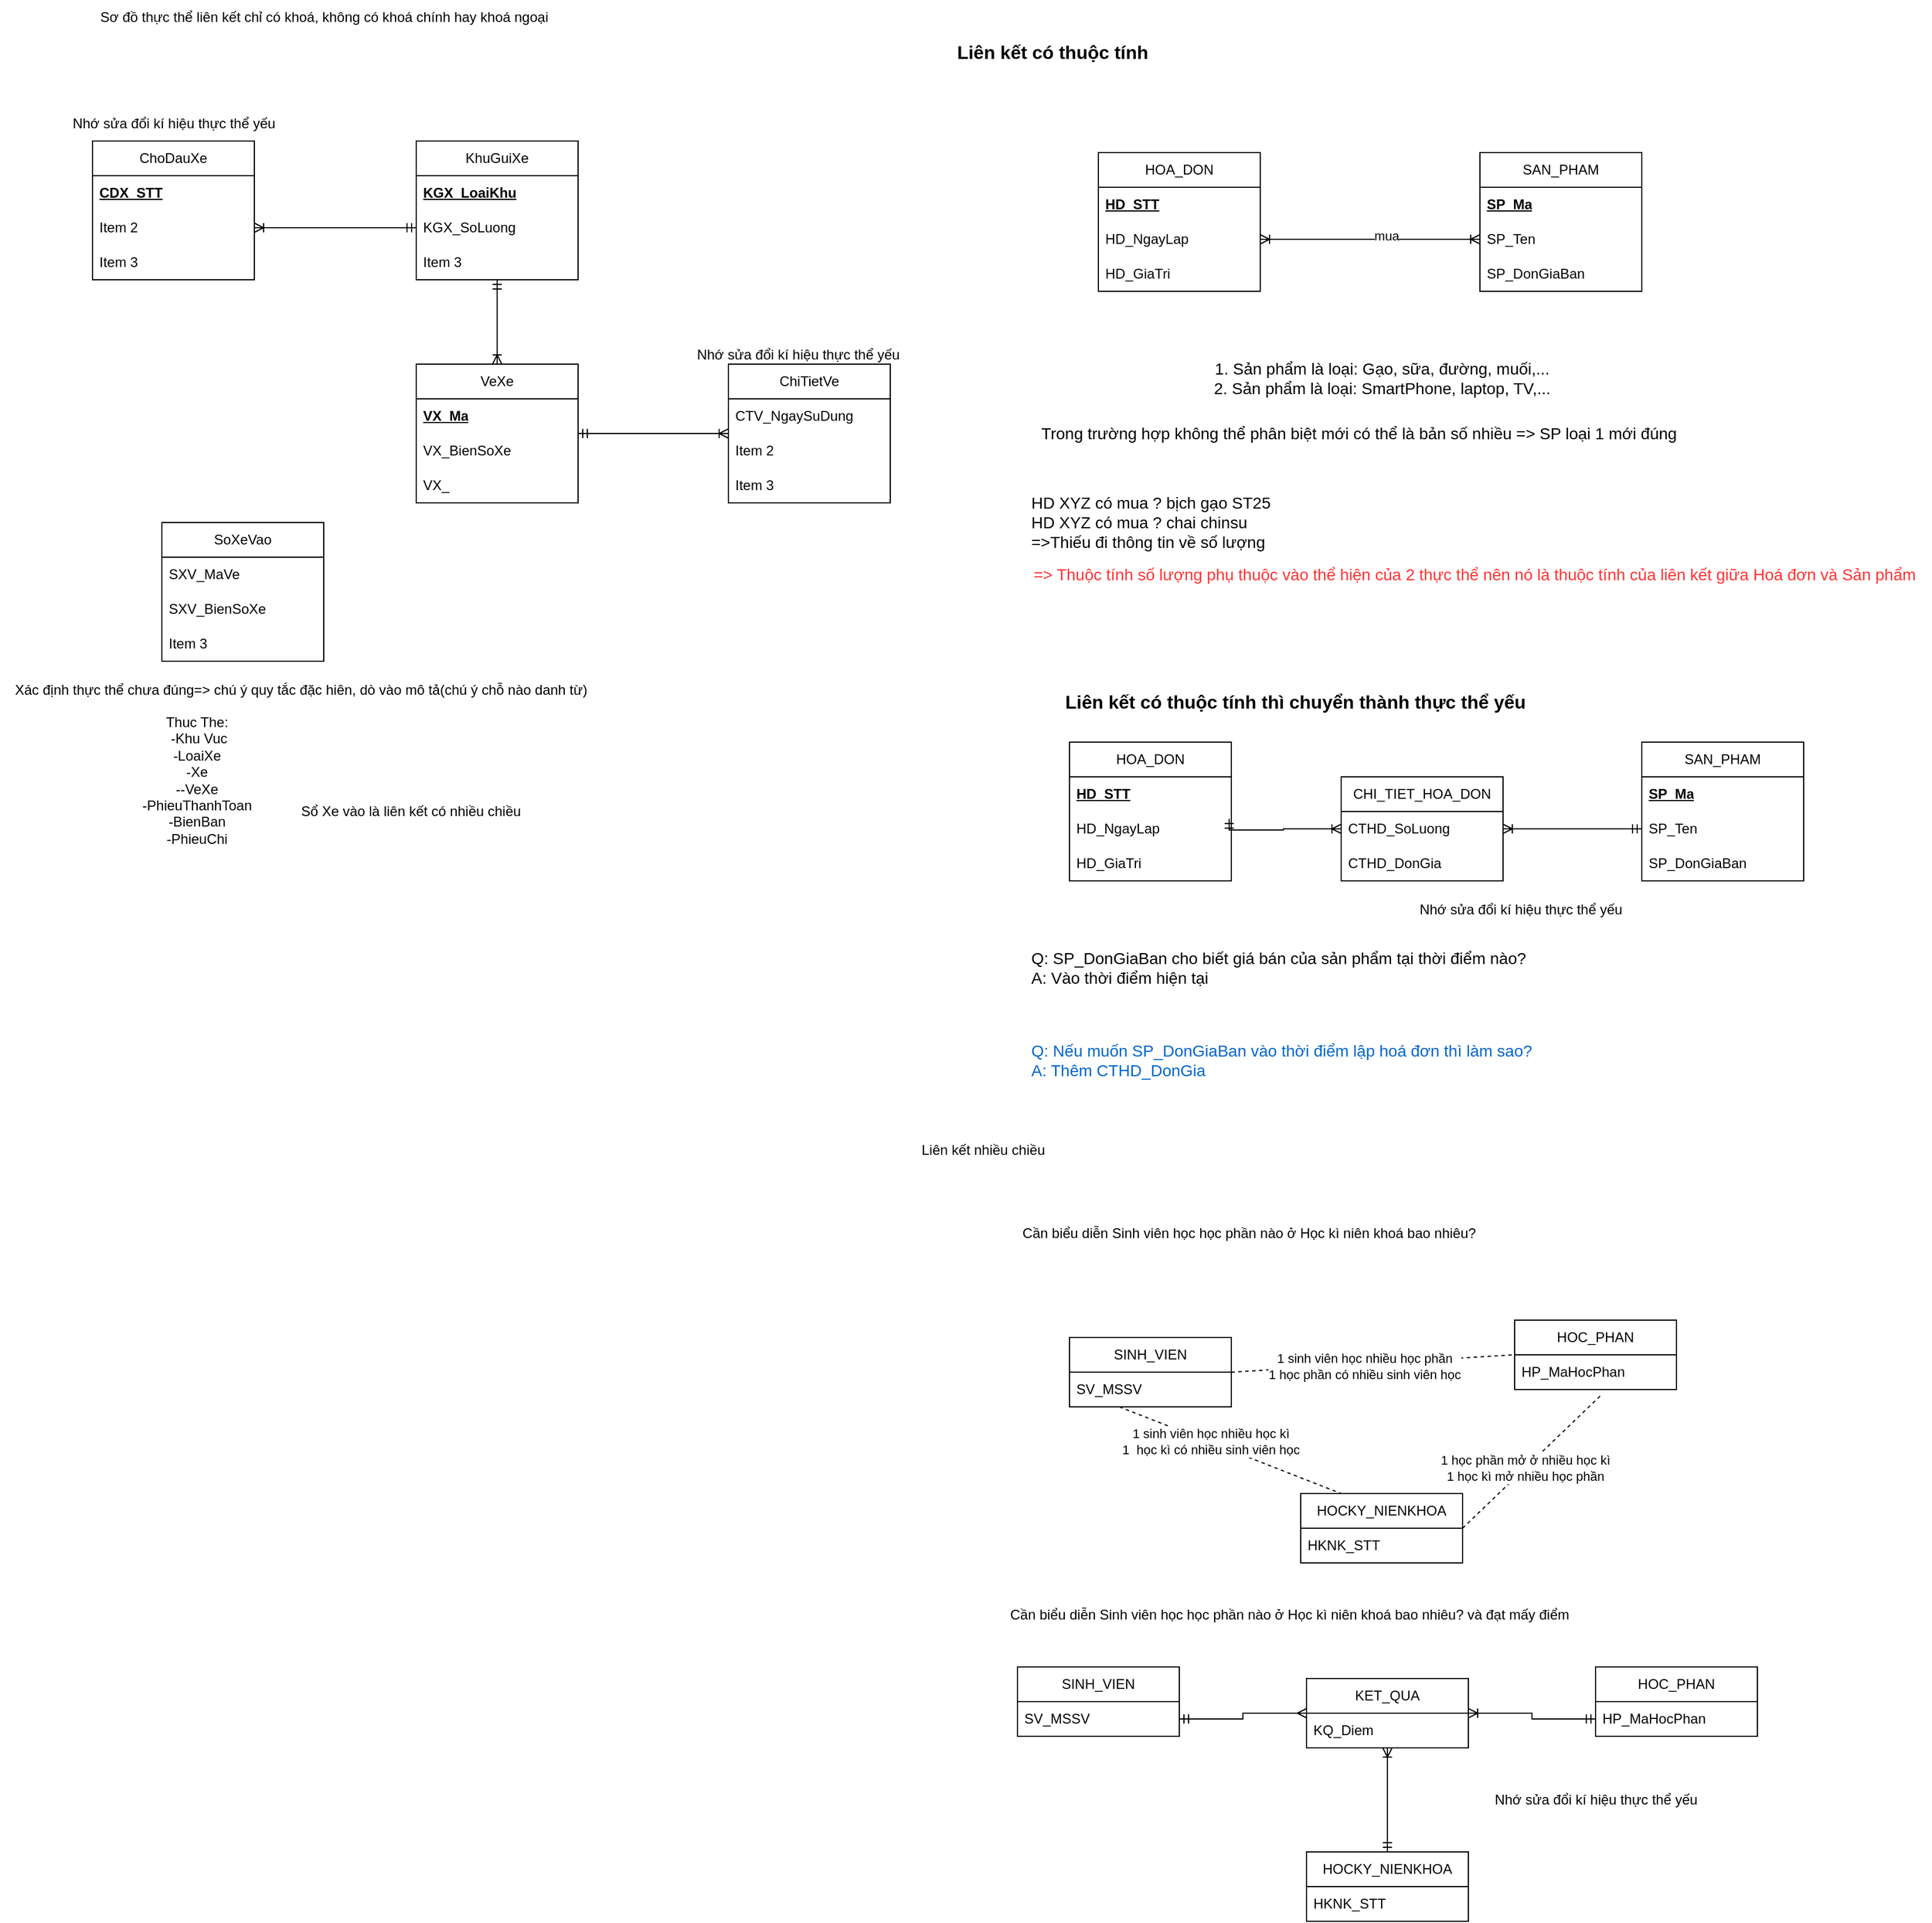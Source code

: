 <mxfile version="24.7.16">
  <diagram id="R2lEEEUBdFMjLlhIrx00" name="Page-1">
    <mxGraphModel dx="2153" dy="706" grid="1" gridSize="10" guides="1" tooltips="1" connect="1" arrows="1" fold="1" page="1" pageScale="1" pageWidth="850" pageHeight="1100" math="0" shadow="0" extFonts="Permanent Marker^https://fonts.googleapis.com/css?family=Permanent+Marker">
      <root>
        <mxCell id="0" />
        <mxCell id="1" parent="0" />
        <mxCell id="qtCN9W1aLvhED1hf9tJf-10" value="&lt;font style=&quot;font-size: 16px;&quot;&gt;&lt;b&gt;Liên kết có thuộc tính&lt;/b&gt;&lt;/font&gt;" style="text;html=1;align=center;verticalAlign=middle;resizable=0;points=[];autosize=1;strokeColor=none;fillColor=none;" parent="1" vertex="1">
          <mxGeometry x="25" y="48" width="190" height="30" as="geometry" />
        </mxCell>
        <mxCell id="qtCN9W1aLvhED1hf9tJf-11" value="HOA_DON" style="swimlane;fontStyle=0;childLayout=stackLayout;horizontal=1;startSize=30;horizontalStack=0;resizeParent=1;resizeParentMax=0;resizeLast=0;collapsible=1;marginBottom=0;whiteSpace=wrap;html=1;" parent="1" vertex="1">
          <mxGeometry x="160" y="150" width="140" height="120" as="geometry" />
        </mxCell>
        <mxCell id="qtCN9W1aLvhED1hf9tJf-12" value="&lt;b&gt;&lt;u&gt;HD_STT&lt;/u&gt;&lt;/b&gt;" style="text;strokeColor=none;fillColor=none;align=left;verticalAlign=middle;spacingLeft=4;spacingRight=4;overflow=hidden;points=[[0,0.5],[1,0.5]];portConstraint=eastwest;rotatable=0;whiteSpace=wrap;html=1;" parent="qtCN9W1aLvhED1hf9tJf-11" vertex="1">
          <mxGeometry y="30" width="140" height="30" as="geometry" />
        </mxCell>
        <mxCell id="qtCN9W1aLvhED1hf9tJf-13" value="HD_NgayLap" style="text;strokeColor=none;fillColor=none;align=left;verticalAlign=middle;spacingLeft=4;spacingRight=4;overflow=hidden;points=[[0,0.5],[1,0.5]];portConstraint=eastwest;rotatable=0;whiteSpace=wrap;html=1;" parent="qtCN9W1aLvhED1hf9tJf-11" vertex="1">
          <mxGeometry y="60" width="140" height="30" as="geometry" />
        </mxCell>
        <mxCell id="qtCN9W1aLvhED1hf9tJf-14" value="HD_GiaTri" style="text;strokeColor=none;fillColor=none;align=left;verticalAlign=middle;spacingLeft=4;spacingRight=4;overflow=hidden;points=[[0,0.5],[1,0.5]];portConstraint=eastwest;rotatable=0;whiteSpace=wrap;html=1;" parent="qtCN9W1aLvhED1hf9tJf-11" vertex="1">
          <mxGeometry y="90" width="140" height="30" as="geometry" />
        </mxCell>
        <mxCell id="qtCN9W1aLvhED1hf9tJf-15" value="SAN_PHAM" style="swimlane;fontStyle=0;childLayout=stackLayout;horizontal=1;startSize=30;horizontalStack=0;resizeParent=1;resizeParentMax=0;resizeLast=0;collapsible=1;marginBottom=0;whiteSpace=wrap;html=1;" parent="1" vertex="1">
          <mxGeometry x="490" y="150" width="140" height="120" as="geometry" />
        </mxCell>
        <mxCell id="qtCN9W1aLvhED1hf9tJf-16" value="&lt;b&gt;&lt;u&gt;SP_Ma&lt;/u&gt;&lt;/b&gt;" style="text;strokeColor=none;fillColor=none;align=left;verticalAlign=middle;spacingLeft=4;spacingRight=4;overflow=hidden;points=[[0,0.5],[1,0.5]];portConstraint=eastwest;rotatable=0;whiteSpace=wrap;html=1;" parent="qtCN9W1aLvhED1hf9tJf-15" vertex="1">
          <mxGeometry y="30" width="140" height="30" as="geometry" />
        </mxCell>
        <mxCell id="qtCN9W1aLvhED1hf9tJf-17" value="SP_Ten" style="text;strokeColor=none;fillColor=none;align=left;verticalAlign=middle;spacingLeft=4;spacingRight=4;overflow=hidden;points=[[0,0.5],[1,0.5]];portConstraint=eastwest;rotatable=0;whiteSpace=wrap;html=1;" parent="qtCN9W1aLvhED1hf9tJf-15" vertex="1">
          <mxGeometry y="60" width="140" height="30" as="geometry" />
        </mxCell>
        <mxCell id="qtCN9W1aLvhED1hf9tJf-18" value="SP_DonGiaBan" style="text;strokeColor=none;fillColor=none;align=left;verticalAlign=middle;spacingLeft=4;spacingRight=4;overflow=hidden;points=[[0,0.5],[1,0.5]];portConstraint=eastwest;rotatable=0;whiteSpace=wrap;html=1;" parent="qtCN9W1aLvhED1hf9tJf-15" vertex="1">
          <mxGeometry y="90" width="140" height="30" as="geometry" />
        </mxCell>
        <mxCell id="qtCN9W1aLvhED1hf9tJf-20" style="edgeStyle=orthogonalEdgeStyle;rounded=0;orthogonalLoop=1;jettySize=auto;html=1;entryX=0;entryY=0.5;entryDx=0;entryDy=0;startArrow=ERoneToMany;startFill=0;endArrow=ERoneToMany;endFill=0;" parent="1" source="qtCN9W1aLvhED1hf9tJf-13" target="qtCN9W1aLvhED1hf9tJf-17" edge="1">
          <mxGeometry relative="1" as="geometry" />
        </mxCell>
        <mxCell id="qtCN9W1aLvhED1hf9tJf-25" value="mua" style="edgeLabel;html=1;align=center;verticalAlign=middle;resizable=0;points=[];" parent="qtCN9W1aLvhED1hf9tJf-20" vertex="1" connectable="0">
          <mxGeometry x="0.141" y="3" relative="1" as="geometry">
            <mxPoint as="offset" />
          </mxGeometry>
        </mxCell>
        <mxCell id="qtCN9W1aLvhED1hf9tJf-21" value="&lt;font style=&quot;font-size: 14px;&quot;&gt;1. Sản phẩm là loại: Gạo, sữa, đường, muối,...&lt;/font&gt;&lt;div style=&quot;font-size: 14px;&quot;&gt;&lt;font style=&quot;font-size: 14px;&quot;&gt;2. Sản phẩm là loại: SmartPhone, laptop, TV,...&lt;/font&gt;&lt;/div&gt;" style="text;html=1;align=center;verticalAlign=middle;resizable=0;points=[];autosize=1;strokeColor=none;fillColor=none;" parent="1" vertex="1">
          <mxGeometry x="250" y="320" width="310" height="50" as="geometry" />
        </mxCell>
        <mxCell id="qtCN9W1aLvhED1hf9tJf-22" value="&lt;font style=&quot;font-size: 14px;&quot;&gt;Trong trường hợp không thể phân biệt mới có thể là bản số nhiều =&amp;gt; SP loại 1 mới đúng&lt;/font&gt;" style="text;html=1;align=center;verticalAlign=middle;resizable=0;points=[];autosize=1;strokeColor=none;fillColor=none;" parent="1" vertex="1">
          <mxGeometry x="100" y="378" width="570" height="30" as="geometry" />
        </mxCell>
        <mxCell id="qtCN9W1aLvhED1hf9tJf-23" value="&lt;div style=&quot;text-align: justify;&quot;&gt;&lt;span style=&quot;font-size: 14px; background-color: initial;&quot;&gt;HD XYZ có mua ? bịch gạo ST25&lt;/span&gt;&lt;/div&gt;&lt;div style=&quot;font-size: 14px;&quot;&gt;&lt;div style=&quot;text-align: justify;&quot;&gt;&lt;span style=&quot;background-color: initial;&quot;&gt;HD XYZ có mua ? chai chinsu&lt;/span&gt;&lt;/div&gt;&lt;div style=&quot;text-align: justify;&quot;&gt;&lt;font style=&quot;font-size: 14px;&quot;&gt;=&amp;gt;Thiếu đi thông tin về số lượng&lt;/font&gt;&lt;/div&gt;&lt;/div&gt;" style="text;html=1;align=center;verticalAlign=middle;resizable=0;points=[];autosize=1;strokeColor=none;fillColor=none;" parent="1" vertex="1">
          <mxGeometry x="90" y="440" width="230" height="60" as="geometry" />
        </mxCell>
        <mxCell id="qtCN9W1aLvhED1hf9tJf-24" value="&lt;div style=&quot;text-align: justify;&quot;&gt;&lt;span style=&quot;background-color: initial;&quot;&gt;&lt;font color=&quot;#ff3333&quot; style=&quot;font-size: 14px;&quot;&gt;=&amp;gt; Thuộc tính số lượng phụ thuộc vào thể hiện của 2 thực thể nên nó là thuộc tính của liên kết giữa Hoá đơn và Sản phẩm&lt;/font&gt;&lt;/span&gt;&lt;/div&gt;" style="text;html=1;align=center;verticalAlign=middle;resizable=0;points=[];autosize=1;strokeColor=none;fillColor=none;" parent="1" vertex="1">
          <mxGeometry x="90" y="500" width="790" height="30" as="geometry" />
        </mxCell>
        <mxCell id="qtCN9W1aLvhED1hf9tJf-26" value="&lt;font size=&quot;1&quot; style=&quot;&quot;&gt;&lt;b style=&quot;font-size: 16px;&quot;&gt;Liên kết có thuộc tính thì chuyển thành thực thể yếu&lt;/b&gt;&lt;/font&gt;" style="text;html=1;align=center;verticalAlign=middle;resizable=0;points=[];autosize=1;strokeColor=none;fillColor=none;" parent="1" vertex="1">
          <mxGeometry x="120" y="610" width="420" height="30" as="geometry" />
        </mxCell>
        <mxCell id="qtCN9W1aLvhED1hf9tJf-28" value="CHI_TIET_HOA_DON" style="swimlane;fontStyle=0;childLayout=stackLayout;horizontal=1;startSize=30;horizontalStack=0;resizeParent=1;resizeParentMax=0;resizeLast=0;collapsible=1;marginBottom=0;whiteSpace=wrap;html=1;align=center;" parent="1" vertex="1">
          <mxGeometry x="370" y="690" width="140" height="90" as="geometry" />
        </mxCell>
        <mxCell id="qtCN9W1aLvhED1hf9tJf-29" value="CTHD_SoLuong" style="text;strokeColor=none;fillColor=none;align=left;verticalAlign=middle;spacingLeft=4;spacingRight=4;overflow=hidden;points=[[0,0.5],[1,0.5]];portConstraint=eastwest;rotatable=0;whiteSpace=wrap;html=1;" parent="qtCN9W1aLvhED1hf9tJf-28" vertex="1">
          <mxGeometry y="30" width="140" height="30" as="geometry" />
        </mxCell>
        <mxCell id="qtCN9W1aLvhED1hf9tJf-47" value="CTHD_DonGia" style="text;strokeColor=none;fillColor=none;align=left;verticalAlign=middle;spacingLeft=4;spacingRight=4;overflow=hidden;points=[[0,0.5],[1,0.5]];portConstraint=eastwest;rotatable=0;whiteSpace=wrap;html=1;" parent="qtCN9W1aLvhED1hf9tJf-28" vertex="1">
          <mxGeometry y="60" width="140" height="30" as="geometry" />
        </mxCell>
        <mxCell id="qtCN9W1aLvhED1hf9tJf-32" value="HOA_DON" style="swimlane;fontStyle=0;childLayout=stackLayout;horizontal=1;startSize=30;horizontalStack=0;resizeParent=1;resizeParentMax=0;resizeLast=0;collapsible=1;marginBottom=0;whiteSpace=wrap;html=1;" parent="1" vertex="1">
          <mxGeometry x="135" y="660" width="140" height="120" as="geometry" />
        </mxCell>
        <mxCell id="qtCN9W1aLvhED1hf9tJf-33" value="&lt;b&gt;&lt;u&gt;HD_STT&lt;/u&gt;&lt;/b&gt;" style="text;strokeColor=none;fillColor=none;align=left;verticalAlign=middle;spacingLeft=4;spacingRight=4;overflow=hidden;points=[[0,0.5],[1,0.5]];portConstraint=eastwest;rotatable=0;whiteSpace=wrap;html=1;" parent="qtCN9W1aLvhED1hf9tJf-32" vertex="1">
          <mxGeometry y="30" width="140" height="30" as="geometry" />
        </mxCell>
        <mxCell id="qtCN9W1aLvhED1hf9tJf-34" value="HD_NgayLap" style="text;strokeColor=none;fillColor=none;align=left;verticalAlign=middle;spacingLeft=4;spacingRight=4;overflow=hidden;points=[[0,0.5],[1,0.5]];portConstraint=eastwest;rotatable=0;whiteSpace=wrap;html=1;" parent="qtCN9W1aLvhED1hf9tJf-32" vertex="1">
          <mxGeometry y="60" width="140" height="30" as="geometry" />
        </mxCell>
        <mxCell id="qtCN9W1aLvhED1hf9tJf-35" value="HD_GiaTri" style="text;strokeColor=none;fillColor=none;align=left;verticalAlign=middle;spacingLeft=4;spacingRight=4;overflow=hidden;points=[[0,0.5],[1,0.5]];portConstraint=eastwest;rotatable=0;whiteSpace=wrap;html=1;" parent="qtCN9W1aLvhED1hf9tJf-32" vertex="1">
          <mxGeometry y="90" width="140" height="30" as="geometry" />
        </mxCell>
        <mxCell id="qtCN9W1aLvhED1hf9tJf-36" value="SAN_PHAM" style="swimlane;fontStyle=0;childLayout=stackLayout;horizontal=1;startSize=30;horizontalStack=0;resizeParent=1;resizeParentMax=0;resizeLast=0;collapsible=1;marginBottom=0;whiteSpace=wrap;html=1;" parent="1" vertex="1">
          <mxGeometry x="630" y="660" width="140" height="120" as="geometry" />
        </mxCell>
        <mxCell id="qtCN9W1aLvhED1hf9tJf-37" value="&lt;b&gt;&lt;u&gt;SP_Ma&lt;/u&gt;&lt;/b&gt;" style="text;strokeColor=none;fillColor=none;align=left;verticalAlign=middle;spacingLeft=4;spacingRight=4;overflow=hidden;points=[[0,0.5],[1,0.5]];portConstraint=eastwest;rotatable=0;whiteSpace=wrap;html=1;" parent="qtCN9W1aLvhED1hf9tJf-36" vertex="1">
          <mxGeometry y="30" width="140" height="30" as="geometry" />
        </mxCell>
        <mxCell id="qtCN9W1aLvhED1hf9tJf-38" value="SP_Ten" style="text;strokeColor=none;fillColor=none;align=left;verticalAlign=middle;spacingLeft=4;spacingRight=4;overflow=hidden;points=[[0,0.5],[1,0.5]];portConstraint=eastwest;rotatable=0;whiteSpace=wrap;html=1;" parent="qtCN9W1aLvhED1hf9tJf-36" vertex="1">
          <mxGeometry y="60" width="140" height="30" as="geometry" />
        </mxCell>
        <mxCell id="qtCN9W1aLvhED1hf9tJf-39" value="SP_DonGiaBan" style="text;strokeColor=none;fillColor=none;align=left;verticalAlign=middle;spacingLeft=4;spacingRight=4;overflow=hidden;points=[[0,0.5],[1,0.5]];portConstraint=eastwest;rotatable=0;whiteSpace=wrap;html=1;" parent="qtCN9W1aLvhED1hf9tJf-36" vertex="1">
          <mxGeometry y="90" width="140" height="30" as="geometry" />
        </mxCell>
        <mxCell id="qtCN9W1aLvhED1hf9tJf-40" style="edgeStyle=orthogonalEdgeStyle;rounded=0;orthogonalLoop=1;jettySize=auto;html=1;endArrow=ERmandOne;endFill=0;startArrow=ERoneToMany;startFill=0;" parent="1" source="qtCN9W1aLvhED1hf9tJf-29" target="qtCN9W1aLvhED1hf9tJf-38" edge="1">
          <mxGeometry relative="1" as="geometry" />
        </mxCell>
        <mxCell id="qtCN9W1aLvhED1hf9tJf-41" style="edgeStyle=orthogonalEdgeStyle;rounded=0;orthogonalLoop=1;jettySize=auto;html=1;entryX=0.987;entryY=0.213;entryDx=0;entryDy=0;entryPerimeter=0;startArrow=ERoneToMany;startFill=0;endArrow=ERmandOne;endFill=0;" parent="1" source="qtCN9W1aLvhED1hf9tJf-29" target="qtCN9W1aLvhED1hf9tJf-34" edge="1">
          <mxGeometry relative="1" as="geometry">
            <Array as="points">
              <mxPoint x="320" y="735" />
              <mxPoint x="320" y="736" />
            </Array>
          </mxGeometry>
        </mxCell>
        <mxCell id="qtCN9W1aLvhED1hf9tJf-42" value="Nhớ sửa đổi kí hiệu thực thể yếu" style="text;html=1;align=center;verticalAlign=middle;resizable=0;points=[];autosize=1;strokeColor=none;fillColor=none;" parent="1" vertex="1">
          <mxGeometry x="425" y="790" width="200" height="30" as="geometry" />
        </mxCell>
        <mxCell id="qtCN9W1aLvhED1hf9tJf-43" value="Q: SP_DonGiaBan cho biết giá bán của sản phẩm tại thời điểm nào?&lt;br style=&quot;font-size: 14px;&quot;&gt;A: Vào thời điểm hiện tại" style="text;html=1;align=left;verticalAlign=middle;resizable=0;points=[];autosize=1;strokeColor=none;fillColor=none;fontColor=#000000;fontSize=14;" parent="1" vertex="1">
          <mxGeometry x="100" y="830" width="450" height="50" as="geometry" />
        </mxCell>
        <mxCell id="qtCN9W1aLvhED1hf9tJf-45" value="Q: Nếu muốn SP_DonGiaBan vào thời điểm lập hoá đơn thì làm sao?&lt;br&gt;A: Thêm CTHD_DonGia" style="text;html=1;align=left;verticalAlign=middle;resizable=0;points=[];autosize=1;strokeColor=none;fillColor=none;fontColor=#0066CC;fontSize=14;" parent="1" vertex="1">
          <mxGeometry x="100" y="910" width="460" height="50" as="geometry" />
        </mxCell>
        <mxCell id="qtCN9W1aLvhED1hf9tJf-50" value="Liên kết nhiều chiều" style="text;html=1;align=center;verticalAlign=middle;resizable=0;points=[];autosize=1;strokeColor=none;fillColor=none;" parent="1" vertex="1">
          <mxGeometry x="-5" y="998" width="130" height="30" as="geometry" />
        </mxCell>
        <mxCell id="qtCN9W1aLvhED1hf9tJf-51" value="SINH_VIEN" style="swimlane;fontStyle=0;childLayout=stackLayout;horizontal=1;startSize=30;horizontalStack=0;resizeParent=1;resizeParentMax=0;resizeLast=0;collapsible=1;marginBottom=0;whiteSpace=wrap;html=1;" parent="1" vertex="1">
          <mxGeometry x="135" y="1175" width="140" height="60" as="geometry" />
        </mxCell>
        <mxCell id="qtCN9W1aLvhED1hf9tJf-52" value="SV_MSSV" style="text;strokeColor=none;fillColor=none;align=left;verticalAlign=middle;spacingLeft=4;spacingRight=4;overflow=hidden;points=[[0,0.5],[1,0.5]];portConstraint=eastwest;rotatable=0;whiteSpace=wrap;html=1;" parent="qtCN9W1aLvhED1hf9tJf-51" vertex="1">
          <mxGeometry y="30" width="140" height="30" as="geometry" />
        </mxCell>
        <mxCell id="qtCN9W1aLvhED1hf9tJf-55" value="HOC_PHAN" style="swimlane;fontStyle=0;childLayout=stackLayout;horizontal=1;startSize=30;horizontalStack=0;resizeParent=1;resizeParentMax=0;resizeLast=0;collapsible=1;marginBottom=0;whiteSpace=wrap;html=1;" parent="1" vertex="1">
          <mxGeometry x="520" y="1160" width="140" height="60" as="geometry" />
        </mxCell>
        <mxCell id="qtCN9W1aLvhED1hf9tJf-56" value="HP_MaHocPhan" style="text;strokeColor=none;fillColor=none;align=left;verticalAlign=middle;spacingLeft=4;spacingRight=4;overflow=hidden;points=[[0,0.5],[1,0.5]];portConstraint=eastwest;rotatable=0;whiteSpace=wrap;html=1;" parent="qtCN9W1aLvhED1hf9tJf-55" vertex="1">
          <mxGeometry y="30" width="140" height="30" as="geometry" />
        </mxCell>
        <mxCell id="qtCN9W1aLvhED1hf9tJf-59" value="HOCKY_NIENKHOA" style="swimlane;fontStyle=0;childLayout=stackLayout;horizontal=1;startSize=30;horizontalStack=0;resizeParent=1;resizeParentMax=0;resizeLast=0;collapsible=1;marginBottom=0;whiteSpace=wrap;html=1;" parent="1" vertex="1">
          <mxGeometry x="335" y="1310" width="140" height="60" as="geometry" />
        </mxCell>
        <mxCell id="qtCN9W1aLvhED1hf9tJf-60" value="HKNK_STT" style="text;strokeColor=none;fillColor=none;align=left;verticalAlign=middle;spacingLeft=4;spacingRight=4;overflow=hidden;points=[[0,0.5],[1,0.5]];portConstraint=eastwest;rotatable=0;whiteSpace=wrap;html=1;" parent="qtCN9W1aLvhED1hf9tJf-59" vertex="1">
          <mxGeometry y="30" width="140" height="30" as="geometry" />
        </mxCell>
        <mxCell id="qtCN9W1aLvhED1hf9tJf-63" value="Cần biểu diễn Sinh viên học học phần nào ở Học kì niên khoá bao nhiêu?" style="text;html=1;align=center;verticalAlign=middle;resizable=0;points=[];autosize=1;strokeColor=none;fillColor=none;" parent="1" vertex="1">
          <mxGeometry x="80" y="1070" width="420" height="30" as="geometry" />
        </mxCell>
        <mxCell id="qtCN9W1aLvhED1hf9tJf-64" value="" style="endArrow=none;dashed=1;html=1;rounded=0;exitX=1;exitY=0.5;exitDx=0;exitDy=0;entryX=0.012;entryY=-0.006;entryDx=0;entryDy=0;entryPerimeter=0;" parent="1" source="qtCN9W1aLvhED1hf9tJf-51" target="qtCN9W1aLvhED1hf9tJf-56" edge="1">
          <mxGeometry width="50" height="50" relative="1" as="geometry">
            <mxPoint x="560" y="1250" as="sourcePoint" />
            <mxPoint x="580" y="1280" as="targetPoint" />
          </mxGeometry>
        </mxCell>
        <mxCell id="qtCN9W1aLvhED1hf9tJf-70" value="1 sinh viên học nhiều học phần&lt;br&gt;1 học phần có nhiều sinh viên học" style="edgeLabel;html=1;align=center;verticalAlign=middle;resizable=0;points=[];" parent="qtCN9W1aLvhED1hf9tJf-64" vertex="1" connectable="0">
          <mxGeometry x="-0.073" y="-2" relative="1" as="geometry">
            <mxPoint as="offset" />
          </mxGeometry>
        </mxCell>
        <mxCell id="qtCN9W1aLvhED1hf9tJf-67" value="" style="endArrow=none;dashed=1;html=1;rounded=0;exitX=0.308;exitY=1;exitDx=0;exitDy=0;exitPerimeter=0;entryX=0.25;entryY=0;entryDx=0;entryDy=0;" parent="1" source="qtCN9W1aLvhED1hf9tJf-52" target="qtCN9W1aLvhED1hf9tJf-59" edge="1">
          <mxGeometry width="50" height="50" relative="1" as="geometry">
            <mxPoint x="490" y="1260" as="sourcePoint" />
            <mxPoint x="610" y="1200" as="targetPoint" />
          </mxGeometry>
        </mxCell>
        <mxCell id="qtCN9W1aLvhED1hf9tJf-72" value="1 sinh viên học nhiều học kì&lt;br&gt;1&amp;nbsp; học kì có nhiều sinh viên học" style="edgeLabel;html=1;align=center;verticalAlign=middle;resizable=0;points=[];" parent="qtCN9W1aLvhED1hf9tJf-67" vertex="1" connectable="0">
          <mxGeometry x="-0.187" y="1" relative="1" as="geometry">
            <mxPoint as="offset" />
          </mxGeometry>
        </mxCell>
        <mxCell id="qtCN9W1aLvhED1hf9tJf-68" value="" style="endArrow=none;dashed=1;html=1;rounded=0;exitX=1;exitY=0.5;exitDx=0;exitDy=0;entryX=0.543;entryY=1.124;entryDx=0;entryDy=0;entryPerimeter=0;" parent="1" source="qtCN9W1aLvhED1hf9tJf-59" target="qtCN9W1aLvhED1hf9tJf-56" edge="1">
          <mxGeometry width="50" height="50" relative="1" as="geometry">
            <mxPoint x="560" y="1250" as="sourcePoint" />
            <mxPoint x="610" y="1200" as="targetPoint" />
          </mxGeometry>
        </mxCell>
        <mxCell id="qtCN9W1aLvhED1hf9tJf-71" value="1 học phần mở ở nhiều học kì&lt;br&gt;1 học kì mở nhiều học phần" style="edgeLabel;html=1;align=center;verticalAlign=middle;resizable=0;points=[];" parent="qtCN9W1aLvhED1hf9tJf-68" vertex="1" connectable="0">
          <mxGeometry x="-0.105" y="1" relative="1" as="geometry">
            <mxPoint as="offset" />
          </mxGeometry>
        </mxCell>
        <mxCell id="qtCN9W1aLvhED1hf9tJf-73" value="SINH_VIEN" style="swimlane;fontStyle=0;childLayout=stackLayout;horizontal=1;startSize=30;horizontalStack=0;resizeParent=1;resizeParentMax=0;resizeLast=0;collapsible=1;marginBottom=0;whiteSpace=wrap;html=1;" parent="1" vertex="1">
          <mxGeometry x="90" y="1460" width="140" height="60" as="geometry" />
        </mxCell>
        <mxCell id="qtCN9W1aLvhED1hf9tJf-74" value="SV_MSSV" style="text;strokeColor=none;fillColor=none;align=left;verticalAlign=middle;spacingLeft=4;spacingRight=4;overflow=hidden;points=[[0,0.5],[1,0.5]];portConstraint=eastwest;rotatable=0;whiteSpace=wrap;html=1;" parent="qtCN9W1aLvhED1hf9tJf-73" vertex="1">
          <mxGeometry y="30" width="140" height="30" as="geometry" />
        </mxCell>
        <mxCell id="qtCN9W1aLvhED1hf9tJf-75" value="HOC_PHAN" style="swimlane;fontStyle=0;childLayout=stackLayout;horizontal=1;startSize=30;horizontalStack=0;resizeParent=1;resizeParentMax=0;resizeLast=0;collapsible=1;marginBottom=0;whiteSpace=wrap;html=1;" parent="1" vertex="1">
          <mxGeometry x="590" y="1460" width="140" height="60" as="geometry" />
        </mxCell>
        <mxCell id="qtCN9W1aLvhED1hf9tJf-76" value="HP_MaHocPhan" style="text;strokeColor=none;fillColor=none;align=left;verticalAlign=middle;spacingLeft=4;spacingRight=4;overflow=hidden;points=[[0,0.5],[1,0.5]];portConstraint=eastwest;rotatable=0;whiteSpace=wrap;html=1;" parent="qtCN9W1aLvhED1hf9tJf-75" vertex="1">
          <mxGeometry y="30" width="140" height="30" as="geometry" />
        </mxCell>
        <mxCell id="qtCN9W1aLvhED1hf9tJf-91" style="edgeStyle=orthogonalEdgeStyle;rounded=0;orthogonalLoop=1;jettySize=auto;html=1;entryX=0.5;entryY=1;entryDx=0;entryDy=0;endArrow=ERoneToMany;endFill=0;startArrow=ERmandOne;startFill=0;" parent="1" source="qtCN9W1aLvhED1hf9tJf-77" target="qtCN9W1aLvhED1hf9tJf-85" edge="1">
          <mxGeometry relative="1" as="geometry">
            <Array as="points">
              <mxPoint x="410" y="1570" />
              <mxPoint x="410" y="1570" />
            </Array>
          </mxGeometry>
        </mxCell>
        <mxCell id="qtCN9W1aLvhED1hf9tJf-77" value="HOCKY_NIENKHOA" style="swimlane;fontStyle=0;childLayout=stackLayout;horizontal=1;startSize=30;horizontalStack=0;resizeParent=1;resizeParentMax=0;resizeLast=0;collapsible=1;marginBottom=0;whiteSpace=wrap;html=1;" parent="1" vertex="1">
          <mxGeometry x="340" y="1620" width="140" height="60" as="geometry" />
        </mxCell>
        <mxCell id="qtCN9W1aLvhED1hf9tJf-78" value="HKNK_STT" style="text;strokeColor=none;fillColor=none;align=left;verticalAlign=middle;spacingLeft=4;spacingRight=4;overflow=hidden;points=[[0,0.5],[1,0.5]];portConstraint=eastwest;rotatable=0;whiteSpace=wrap;html=1;" parent="qtCN9W1aLvhED1hf9tJf-77" vertex="1">
          <mxGeometry y="30" width="140" height="30" as="geometry" />
        </mxCell>
        <mxCell id="qtCN9W1aLvhED1hf9tJf-85" value="KET_QUA" style="swimlane;fontStyle=0;childLayout=stackLayout;horizontal=1;startSize=30;horizontalStack=0;resizeParent=1;resizeParentMax=0;resizeLast=0;collapsible=1;marginBottom=0;whiteSpace=wrap;html=1;" parent="1" vertex="1">
          <mxGeometry x="340" y="1470" width="140" height="60" as="geometry" />
        </mxCell>
        <mxCell id="qtCN9W1aLvhED1hf9tJf-106" value="KQ_Diem" style="text;strokeColor=none;fillColor=none;align=left;verticalAlign=middle;spacingLeft=4;spacingRight=4;overflow=hidden;points=[[0,0.5],[1,0.5]];portConstraint=eastwest;rotatable=0;whiteSpace=wrap;html=1;" parent="qtCN9W1aLvhED1hf9tJf-85" vertex="1">
          <mxGeometry y="30" width="140" height="30" as="geometry" />
        </mxCell>
        <mxCell id="qtCN9W1aLvhED1hf9tJf-89" style="edgeStyle=orthogonalEdgeStyle;rounded=0;orthogonalLoop=1;jettySize=auto;html=1;entryX=0;entryY=0.5;entryDx=0;entryDy=0;endArrow=ERmany;endFill=0;startArrow=ERmandOne;startFill=0;" parent="1" source="qtCN9W1aLvhED1hf9tJf-74" target="qtCN9W1aLvhED1hf9tJf-85" edge="1">
          <mxGeometry relative="1" as="geometry" />
        </mxCell>
        <mxCell id="qtCN9W1aLvhED1hf9tJf-90" style="edgeStyle=orthogonalEdgeStyle;rounded=0;orthogonalLoop=1;jettySize=auto;html=1;entryX=1;entryY=0.5;entryDx=0;entryDy=0;startArrow=ERmandOne;startFill=0;endArrow=ERoneToMany;endFill=0;" parent="1" source="qtCN9W1aLvhED1hf9tJf-76" target="qtCN9W1aLvhED1hf9tJf-85" edge="1">
          <mxGeometry relative="1" as="geometry" />
        </mxCell>
        <mxCell id="qtCN9W1aLvhED1hf9tJf-104" value="Nhớ sửa đổi kí hiệu thực thể yếu" style="text;html=1;align=center;verticalAlign=middle;resizable=0;points=[];autosize=1;strokeColor=none;fillColor=none;" parent="1" vertex="1">
          <mxGeometry x="490" y="1560" width="200" height="30" as="geometry" />
        </mxCell>
        <mxCell id="qtCN9W1aLvhED1hf9tJf-107" value="Cần biểu diễn Sinh viên học học phần nào ở Học kì niên khoá bao nhiêu? và đạt mấy điểm" style="text;html=1;align=center;verticalAlign=middle;resizable=0;points=[];autosize=1;strokeColor=none;fillColor=none;" parent="1" vertex="1">
          <mxGeometry x="70" y="1400" width="510" height="30" as="geometry" />
        </mxCell>
        <mxCell id="cmgzDLo9hZdlgLjR5NPb-19" style="edgeStyle=orthogonalEdgeStyle;rounded=0;orthogonalLoop=1;jettySize=auto;html=1;endArrow=ERoneToMany;endFill=0;startArrow=ERmandOne;startFill=0;" edge="1" parent="1" source="cmgzDLo9hZdlgLjR5NPb-1" target="cmgzDLo9hZdlgLjR5NPb-10">
          <mxGeometry relative="1" as="geometry" />
        </mxCell>
        <mxCell id="cmgzDLo9hZdlgLjR5NPb-1" value="KhuGuiXe" style="swimlane;fontStyle=0;childLayout=stackLayout;horizontal=1;startSize=30;horizontalStack=0;resizeParent=1;resizeParentMax=0;resizeLast=0;collapsible=1;marginBottom=0;whiteSpace=wrap;html=1;" vertex="1" parent="1">
          <mxGeometry x="-430" y="140" width="140" height="120" as="geometry" />
        </mxCell>
        <mxCell id="cmgzDLo9hZdlgLjR5NPb-2" value="KGX_LoaiKhu" style="text;strokeColor=none;fillColor=none;align=left;verticalAlign=middle;spacingLeft=4;spacingRight=4;overflow=hidden;points=[[0,0.5],[1,0.5]];portConstraint=eastwest;rotatable=0;whiteSpace=wrap;html=1;fontStyle=5" vertex="1" parent="cmgzDLo9hZdlgLjR5NPb-1">
          <mxGeometry y="30" width="140" height="30" as="geometry" />
        </mxCell>
        <mxCell id="cmgzDLo9hZdlgLjR5NPb-3" value="KGX_SoLuong" style="text;strokeColor=none;fillColor=none;align=left;verticalAlign=middle;spacingLeft=4;spacingRight=4;overflow=hidden;points=[[0,0.5],[1,0.5]];portConstraint=eastwest;rotatable=0;whiteSpace=wrap;html=1;" vertex="1" parent="cmgzDLo9hZdlgLjR5NPb-1">
          <mxGeometry y="60" width="140" height="30" as="geometry" />
        </mxCell>
        <mxCell id="cmgzDLo9hZdlgLjR5NPb-4" value="Item 3" style="text;strokeColor=none;fillColor=none;align=left;verticalAlign=middle;spacingLeft=4;spacingRight=4;overflow=hidden;points=[[0,0.5],[1,0.5]];portConstraint=eastwest;rotatable=0;whiteSpace=wrap;html=1;" vertex="1" parent="cmgzDLo9hZdlgLjR5NPb-1">
          <mxGeometry y="90" width="140" height="30" as="geometry" />
        </mxCell>
        <mxCell id="cmgzDLo9hZdlgLjR5NPb-5" value="ChoDauXe" style="swimlane;fontStyle=0;childLayout=stackLayout;horizontal=1;startSize=30;horizontalStack=0;resizeParent=1;resizeParentMax=0;resizeLast=0;collapsible=1;marginBottom=0;whiteSpace=wrap;html=1;" vertex="1" parent="1">
          <mxGeometry x="-710" y="140" width="140" height="120" as="geometry" />
        </mxCell>
        <mxCell id="cmgzDLo9hZdlgLjR5NPb-6" value="&lt;b&gt;&lt;u&gt;CDX_STT&lt;/u&gt;&lt;/b&gt;" style="text;strokeColor=none;fillColor=none;align=left;verticalAlign=middle;spacingLeft=4;spacingRight=4;overflow=hidden;points=[[0,0.5],[1,0.5]];portConstraint=eastwest;rotatable=0;whiteSpace=wrap;html=1;" vertex="1" parent="cmgzDLo9hZdlgLjR5NPb-5">
          <mxGeometry y="30" width="140" height="30" as="geometry" />
        </mxCell>
        <mxCell id="cmgzDLo9hZdlgLjR5NPb-7" value="Item 2" style="text;strokeColor=none;fillColor=none;align=left;verticalAlign=middle;spacingLeft=4;spacingRight=4;overflow=hidden;points=[[0,0.5],[1,0.5]];portConstraint=eastwest;rotatable=0;whiteSpace=wrap;html=1;" vertex="1" parent="cmgzDLo9hZdlgLjR5NPb-5">
          <mxGeometry y="60" width="140" height="30" as="geometry" />
        </mxCell>
        <mxCell id="cmgzDLo9hZdlgLjR5NPb-8" value="Item 3" style="text;strokeColor=none;fillColor=none;align=left;verticalAlign=middle;spacingLeft=4;spacingRight=4;overflow=hidden;points=[[0,0.5],[1,0.5]];portConstraint=eastwest;rotatable=0;whiteSpace=wrap;html=1;" vertex="1" parent="cmgzDLo9hZdlgLjR5NPb-5">
          <mxGeometry y="90" width="140" height="30" as="geometry" />
        </mxCell>
        <mxCell id="cmgzDLo9hZdlgLjR5NPb-9" style="edgeStyle=orthogonalEdgeStyle;rounded=0;orthogonalLoop=1;jettySize=auto;html=1;entryX=1;entryY=0.5;entryDx=0;entryDy=0;startArrow=ERmandOne;startFill=0;endArrow=ERoneToMany;endFill=0;" edge="1" parent="1" source="cmgzDLo9hZdlgLjR5NPb-3" target="cmgzDLo9hZdlgLjR5NPb-7">
          <mxGeometry relative="1" as="geometry" />
        </mxCell>
        <mxCell id="cmgzDLo9hZdlgLjR5NPb-27" style="edgeStyle=orthogonalEdgeStyle;rounded=0;orthogonalLoop=1;jettySize=auto;html=1;startArrow=ERmandOne;startFill=0;endArrow=ERoneToMany;endFill=0;" edge="1" parent="1" source="cmgzDLo9hZdlgLjR5NPb-10" target="cmgzDLo9hZdlgLjR5NPb-23">
          <mxGeometry relative="1" as="geometry" />
        </mxCell>
        <mxCell id="cmgzDLo9hZdlgLjR5NPb-10" value="VeXe" style="swimlane;fontStyle=0;childLayout=stackLayout;horizontal=1;startSize=30;horizontalStack=0;resizeParent=1;resizeParentMax=0;resizeLast=0;collapsible=1;marginBottom=0;whiteSpace=wrap;html=1;" vertex="1" parent="1">
          <mxGeometry x="-430" y="333" width="140" height="120" as="geometry" />
        </mxCell>
        <mxCell id="cmgzDLo9hZdlgLjR5NPb-12" value="&lt;b&gt;&lt;u&gt;VX_Ma&lt;/u&gt;&lt;/b&gt;" style="text;strokeColor=none;fillColor=none;align=left;verticalAlign=middle;spacingLeft=4;spacingRight=4;overflow=hidden;points=[[0,0.5],[1,0.5]];portConstraint=eastwest;rotatable=0;whiteSpace=wrap;html=1;" vertex="1" parent="cmgzDLo9hZdlgLjR5NPb-10">
          <mxGeometry y="30" width="140" height="30" as="geometry" />
        </mxCell>
        <mxCell id="cmgzDLo9hZdlgLjR5NPb-36" value="VX_BienSoXe" style="text;strokeColor=none;fillColor=none;align=left;verticalAlign=middle;spacingLeft=4;spacingRight=4;overflow=hidden;points=[[0,0.5],[1,0.5]];portConstraint=eastwest;rotatable=0;whiteSpace=wrap;html=1;" vertex="1" parent="cmgzDLo9hZdlgLjR5NPb-10">
          <mxGeometry y="60" width="140" height="30" as="geometry" />
        </mxCell>
        <mxCell id="cmgzDLo9hZdlgLjR5NPb-13" value="VX_" style="text;strokeColor=none;fillColor=none;align=left;verticalAlign=middle;spacingLeft=4;spacingRight=4;overflow=hidden;points=[[0,0.5],[1,0.5]];portConstraint=eastwest;rotatable=0;whiteSpace=wrap;html=1;" vertex="1" parent="cmgzDLo9hZdlgLjR5NPb-10">
          <mxGeometry y="90" width="140" height="30" as="geometry" />
        </mxCell>
        <mxCell id="cmgzDLo9hZdlgLjR5NPb-20" value="Nhớ sửa đổi kí hiệu thực thể yếu" style="text;html=1;align=center;verticalAlign=middle;resizable=0;points=[];autosize=1;strokeColor=none;fillColor=none;" vertex="1" parent="1">
          <mxGeometry x="-740" y="110" width="200" height="30" as="geometry" />
        </mxCell>
        <mxCell id="cmgzDLo9hZdlgLjR5NPb-23" value="ChiTietVe" style="swimlane;fontStyle=0;childLayout=stackLayout;horizontal=1;startSize=30;horizontalStack=0;resizeParent=1;resizeParentMax=0;resizeLast=0;collapsible=1;marginBottom=0;whiteSpace=wrap;html=1;" vertex="1" parent="1">
          <mxGeometry x="-160" y="333" width="140" height="120" as="geometry" />
        </mxCell>
        <mxCell id="cmgzDLo9hZdlgLjR5NPb-24" value="CTV_NgaySuDung" style="text;strokeColor=none;fillColor=none;align=left;verticalAlign=middle;spacingLeft=4;spacingRight=4;overflow=hidden;points=[[0,0.5],[1,0.5]];portConstraint=eastwest;rotatable=0;whiteSpace=wrap;html=1;" vertex="1" parent="cmgzDLo9hZdlgLjR5NPb-23">
          <mxGeometry y="30" width="140" height="30" as="geometry" />
        </mxCell>
        <mxCell id="cmgzDLo9hZdlgLjR5NPb-25" value="Item 2" style="text;strokeColor=none;fillColor=none;align=left;verticalAlign=middle;spacingLeft=4;spacingRight=4;overflow=hidden;points=[[0,0.5],[1,0.5]];portConstraint=eastwest;rotatable=0;whiteSpace=wrap;html=1;" vertex="1" parent="cmgzDLo9hZdlgLjR5NPb-23">
          <mxGeometry y="60" width="140" height="30" as="geometry" />
        </mxCell>
        <mxCell id="cmgzDLo9hZdlgLjR5NPb-26" value="Item 3" style="text;strokeColor=none;fillColor=none;align=left;verticalAlign=middle;spacingLeft=4;spacingRight=4;overflow=hidden;points=[[0,0.5],[1,0.5]];portConstraint=eastwest;rotatable=0;whiteSpace=wrap;html=1;" vertex="1" parent="cmgzDLo9hZdlgLjR5NPb-23">
          <mxGeometry y="90" width="140" height="30" as="geometry" />
        </mxCell>
        <mxCell id="cmgzDLo9hZdlgLjR5NPb-29" value="Nhớ sửa đổi kí hiệu thực thể yếu" style="text;html=1;align=center;verticalAlign=middle;resizable=0;points=[];autosize=1;strokeColor=none;fillColor=none;" vertex="1" parent="1">
          <mxGeometry x="-200" y="310" width="200" height="30" as="geometry" />
        </mxCell>
        <mxCell id="cmgzDLo9hZdlgLjR5NPb-30" value="SoXeVao" style="swimlane;fontStyle=0;childLayout=stackLayout;horizontal=1;startSize=30;horizontalStack=0;resizeParent=1;resizeParentMax=0;resizeLast=0;collapsible=1;marginBottom=0;whiteSpace=wrap;html=1;" vertex="1" parent="1">
          <mxGeometry x="-650" y="470" width="140" height="120" as="geometry" />
        </mxCell>
        <mxCell id="cmgzDLo9hZdlgLjR5NPb-31" value="SXV_MaVe" style="text;strokeColor=none;fillColor=none;align=left;verticalAlign=middle;spacingLeft=4;spacingRight=4;overflow=hidden;points=[[0,0.5],[1,0.5]];portConstraint=eastwest;rotatable=0;whiteSpace=wrap;html=1;" vertex="1" parent="cmgzDLo9hZdlgLjR5NPb-30">
          <mxGeometry y="30" width="140" height="30" as="geometry" />
        </mxCell>
        <mxCell id="cmgzDLo9hZdlgLjR5NPb-32" value="SXV_BienSoXe" style="text;strokeColor=none;fillColor=none;align=left;verticalAlign=middle;spacingLeft=4;spacingRight=4;overflow=hidden;points=[[0,0.5],[1,0.5]];portConstraint=eastwest;rotatable=0;whiteSpace=wrap;html=1;" vertex="1" parent="cmgzDLo9hZdlgLjR5NPb-30">
          <mxGeometry y="60" width="140" height="30" as="geometry" />
        </mxCell>
        <mxCell id="cmgzDLo9hZdlgLjR5NPb-33" value="Item 3" style="text;strokeColor=none;fillColor=none;align=left;verticalAlign=middle;spacingLeft=4;spacingRight=4;overflow=hidden;points=[[0,0.5],[1,0.5]];portConstraint=eastwest;rotatable=0;whiteSpace=wrap;html=1;" vertex="1" parent="cmgzDLo9hZdlgLjR5NPb-30">
          <mxGeometry y="90" width="140" height="30" as="geometry" />
        </mxCell>
        <mxCell id="cmgzDLo9hZdlgLjR5NPb-35" value="Sơ đồ thực thể liên kết chỉ có khoá, không có khoá chính hay khoá ngoại" style="text;html=1;align=center;verticalAlign=middle;resizable=0;points=[];autosize=1;strokeColor=none;fillColor=none;" vertex="1" parent="1">
          <mxGeometry x="-715" y="18" width="410" height="30" as="geometry" />
        </mxCell>
        <mxCell id="cmgzDLo9hZdlgLjR5NPb-37" value="Xác định thực thể chưa đúng=&amp;gt; chú ý quy tắc đặc hiên, dò vào mô tả(chú ý chỗ nào danh từ)" style="text;html=1;align=center;verticalAlign=middle;resizable=0;points=[];autosize=1;strokeColor=none;fillColor=none;" vertex="1" parent="1">
          <mxGeometry x="-790" y="600" width="520" height="30" as="geometry" />
        </mxCell>
        <mxCell id="cmgzDLo9hZdlgLjR5NPb-38" value="Thuc The:&lt;div&gt;&amp;nbsp;-Khu Vuc&lt;/div&gt;&lt;div&gt;-LoaiXe&lt;/div&gt;&lt;div&gt;-Xe&lt;/div&gt;&lt;div&gt;--VeXe&lt;/div&gt;&lt;div&gt;-PhieuThanhToan&lt;/div&gt;&lt;div&gt;-BienBan&lt;/div&gt;&lt;div&gt;-PhieuChi&lt;/div&gt;" style="text;html=1;align=center;verticalAlign=middle;resizable=0;points=[];autosize=1;strokeColor=none;fillColor=none;" vertex="1" parent="1">
          <mxGeometry x="-680" y="628" width="120" height="130" as="geometry" />
        </mxCell>
        <mxCell id="cmgzDLo9hZdlgLjR5NPb-39" value="Sổ Xe vào là liên kết có nhiều chiều" style="text;html=1;align=center;verticalAlign=middle;resizable=0;points=[];autosize=1;strokeColor=none;fillColor=none;" vertex="1" parent="1">
          <mxGeometry x="-540" y="705" width="210" height="30" as="geometry" />
        </mxCell>
      </root>
    </mxGraphModel>
  </diagram>
</mxfile>

